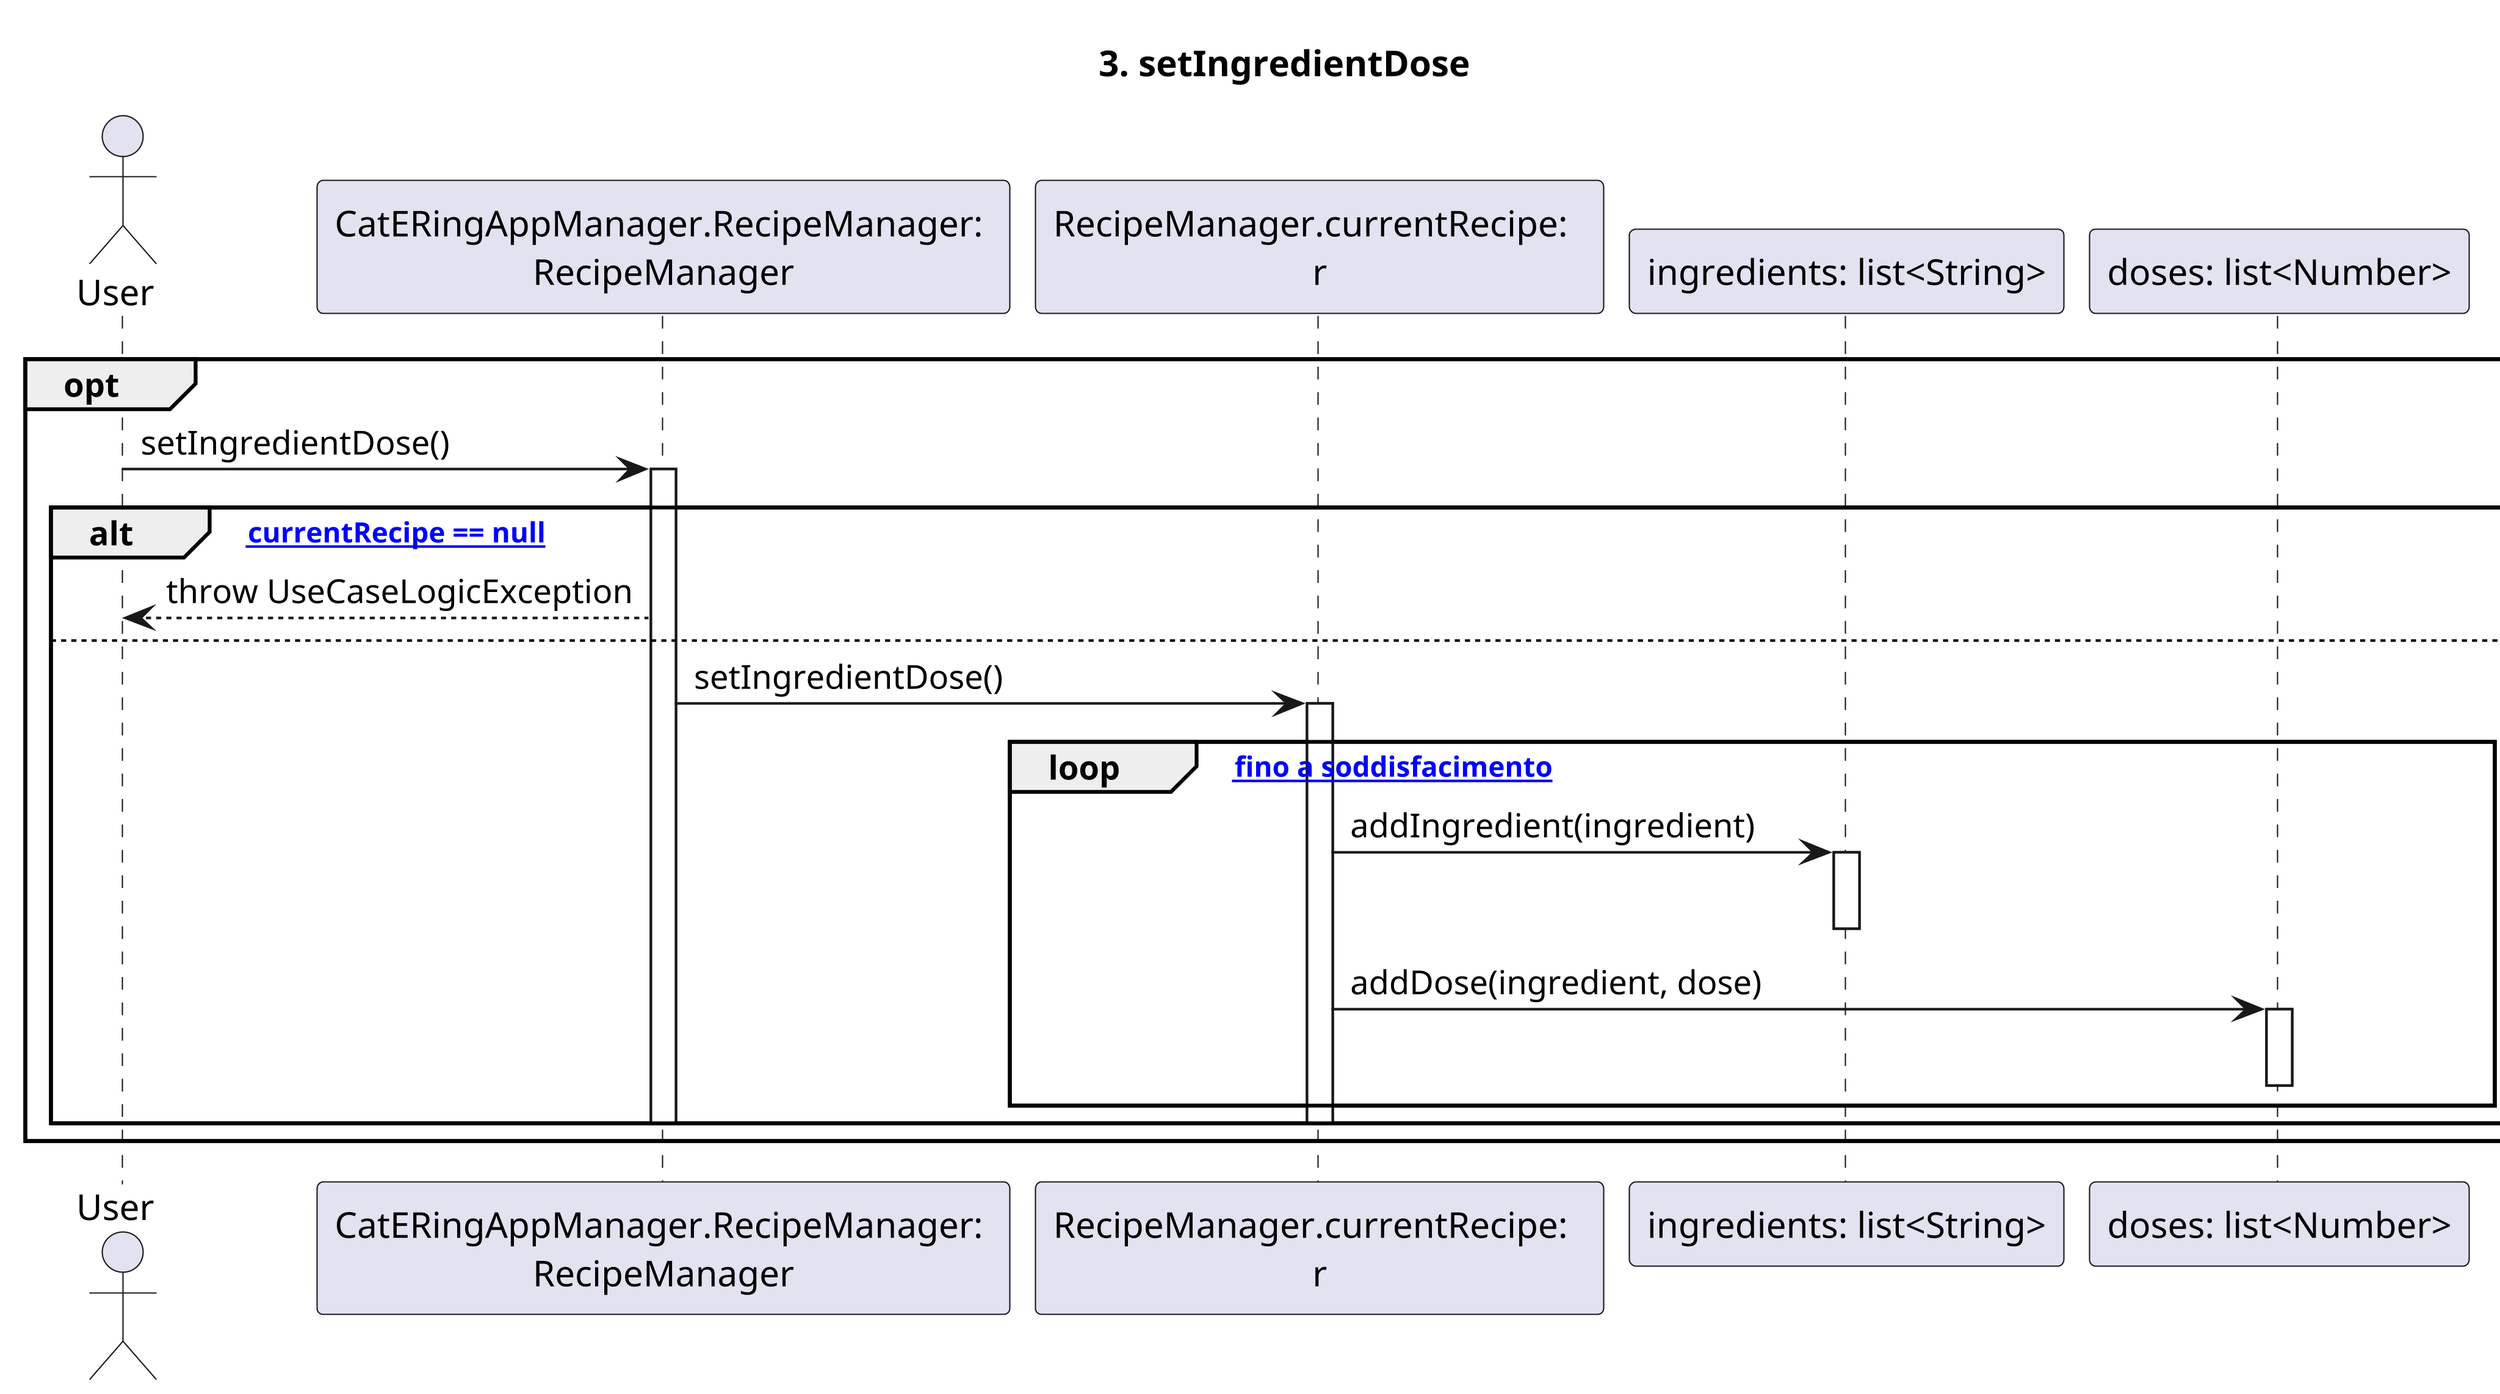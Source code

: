 @startuml

skinparam Dpi 400
title: 3. setIngredientDose

Actor User
Participant "CatERingAppManager.RecipeManager: \nRecipeManager" as RM
Participant "RecipeManager.currentRecipe:  \nr" as CR

opt
	User -> RM: setIngredientDose()
	Activate RM

	alt ["currentRecipe == null"]
		RM --> User: throw UseCaseLogicException
	else 
		RM -> CR: setIngredientDose()
		Activate CR
		loop ["fino a soddisfacimento"]
			CR -> "ingredients: list<String>": addIngredient(ingredient)
			Activate "ingredients: list<String>"
			Deactivate "ingredients: list<String>"
			CR -> "doses: list<Number>": addDose(ingredient, dose)
			Activate "doses: list<Number>"
			Deactivate "doses: list<Number>"
		end
		Deactivate CR
		Deactivate RM
	end
end
@enduml

